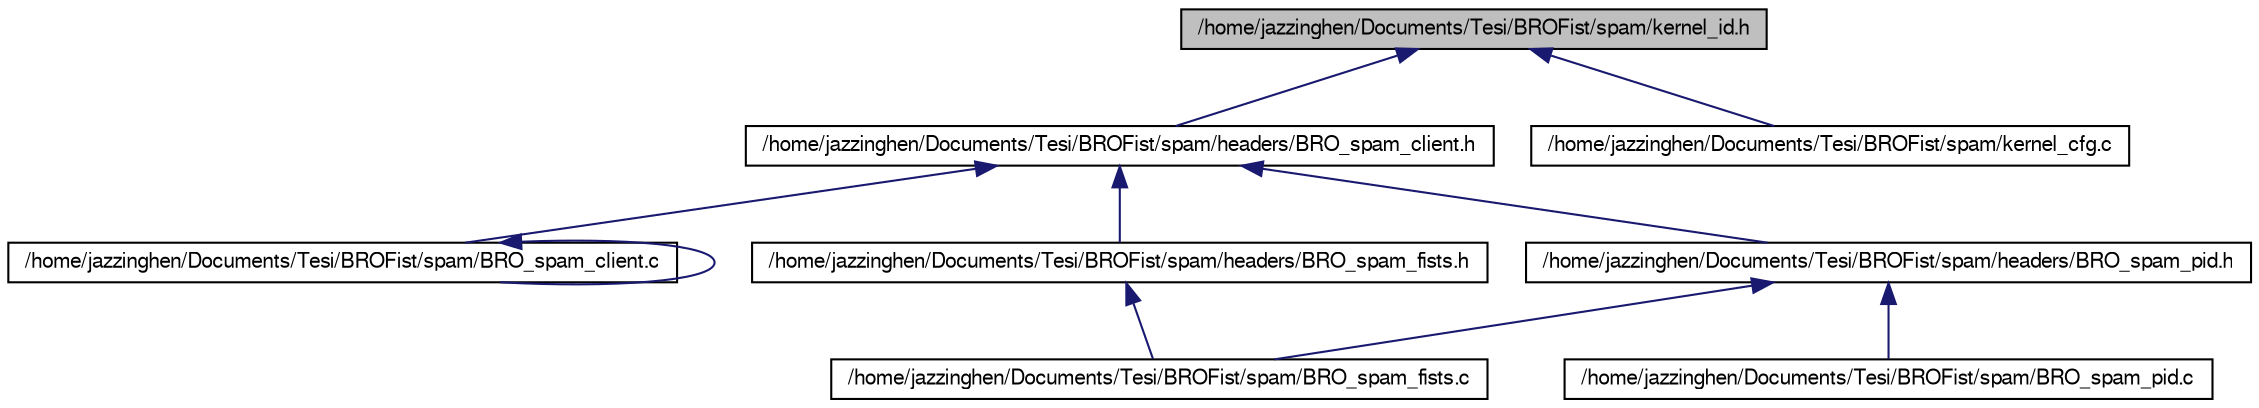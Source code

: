 digraph G
{
  edge [fontname="FreeSans",fontsize="10",labelfontname="FreeSans",labelfontsize="10"];
  node [fontname="FreeSans",fontsize="10",shape=record];
  Node1 [label="/home/jazzinghen/Documents/Tesi/BROFist/spam/kernel_id.h",height=0.2,width=0.4,color="black", fillcolor="grey75", style="filled" fontcolor="black"];
  Node1 -> Node2 [dir=back,color="midnightblue",fontsize="10",style="solid"];
  Node2 [label="/home/jazzinghen/Documents/Tesi/BROFist/spam/headers/BRO_spam_client.h",height=0.2,width=0.4,color="black", fillcolor="white", style="filled",URL="$_b_r_o__spam__client_8h.html"];
  Node2 -> Node3 [dir=back,color="midnightblue",fontsize="10",style="solid"];
  Node3 [label="/home/jazzinghen/Documents/Tesi/BROFist/spam/BRO_spam_client.c",height=0.2,width=0.4,color="black", fillcolor="white", style="filled",URL="$_b_r_o__spam__client_8c.html"];
  Node3 -> Node3 [dir=back,color="midnightblue",fontsize="10",style="solid"];
  Node2 -> Node4 [dir=back,color="midnightblue",fontsize="10",style="solid"];
  Node4 [label="/home/jazzinghen/Documents/Tesi/BROFist/spam/headers/BRO_spam_fists.h",height=0.2,width=0.4,color="black", fillcolor="white", style="filled",URL="$_b_r_o__spam__fists_8h.html"];
  Node4 -> Node5 [dir=back,color="midnightblue",fontsize="10",style="solid"];
  Node5 [label="/home/jazzinghen/Documents/Tesi/BROFist/spam/BRO_spam_fists.c",height=0.2,width=0.4,color="black", fillcolor="white", style="filled",URL="$_b_r_o__spam__fists_8c.html"];
  Node2 -> Node6 [dir=back,color="midnightblue",fontsize="10",style="solid"];
  Node6 [label="/home/jazzinghen/Documents/Tesi/BROFist/spam/headers/BRO_spam_pid.h",height=0.2,width=0.4,color="black", fillcolor="white", style="filled",URL="$_b_r_o__spam__pid_8h.html"];
  Node6 -> Node5 [dir=back,color="midnightblue",fontsize="10",style="solid"];
  Node6 -> Node7 [dir=back,color="midnightblue",fontsize="10",style="solid"];
  Node7 [label="/home/jazzinghen/Documents/Tesi/BROFist/spam/BRO_spam_pid.c",height=0.2,width=0.4,color="black", fillcolor="white", style="filled",URL="$_b_r_o__spam__pid_8c.html"];
  Node1 -> Node8 [dir=back,color="midnightblue",fontsize="10",style="solid"];
  Node8 [label="/home/jazzinghen/Documents/Tesi/BROFist/spam/kernel_cfg.c",height=0.2,width=0.4,color="black", fillcolor="white", style="filled",URL="$kernel__cfg_8c.html"];
}
